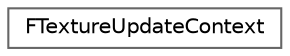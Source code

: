 digraph "Graphical Class Hierarchy"
{
 // INTERACTIVE_SVG=YES
 // LATEX_PDF_SIZE
  bgcolor="transparent";
  edge [fontname=Helvetica,fontsize=10,labelfontname=Helvetica,labelfontsize=10];
  node [fontname=Helvetica,fontsize=10,shape=box,height=0.2,width=0.4];
  rankdir="LR";
  Node0 [id="Node000000",label="FTextureUpdateContext",height=0.2,width=0.4,color="grey40", fillcolor="white", style="filled",URL="$d0/dfc/structFTextureUpdateContext.html",tooltip="A constant context used throughout the texture stream in update tick."];
}
